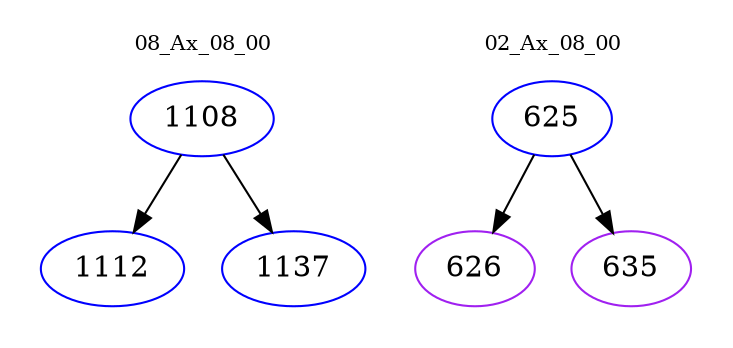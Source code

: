 digraph{
subgraph cluster_0 {
color = white
label = "08_Ax_08_00";
fontsize=10;
T0_1108 [label="1108", color="blue"]
T0_1108 -> T0_1112 [color="black"]
T0_1112 [label="1112", color="blue"]
T0_1108 -> T0_1137 [color="black"]
T0_1137 [label="1137", color="blue"]
}
subgraph cluster_1 {
color = white
label = "02_Ax_08_00";
fontsize=10;
T1_625 [label="625", color="blue"]
T1_625 -> T1_626 [color="black"]
T1_626 [label="626", color="purple"]
T1_625 -> T1_635 [color="black"]
T1_635 [label="635", color="purple"]
}
}
